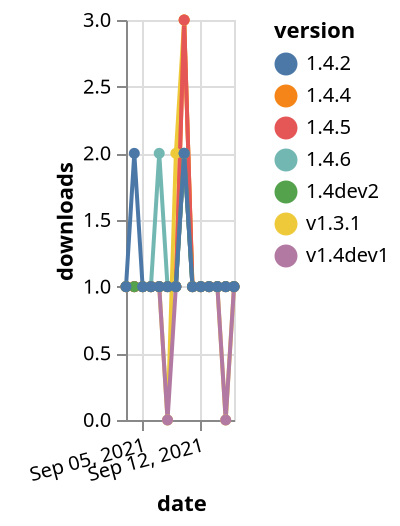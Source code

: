 {"$schema": "https://vega.github.io/schema/vega-lite/v5.json", "description": "A simple bar chart with embedded data.", "data": {"values": [{"date": "2021-09-03", "total": 257, "delta": 1, "version": "v1.3.1"}, {"date": "2021-09-04", "total": 258, "delta": 1, "version": "v1.3.1"}, {"date": "2021-09-05", "total": 259, "delta": 1, "version": "v1.3.1"}, {"date": "2021-09-06", "total": 260, "delta": 1, "version": "v1.3.1"}, {"date": "2021-09-07", "total": 261, "delta": 1, "version": "v1.3.1"}, {"date": "2021-09-08", "total": 261, "delta": 0, "version": "v1.3.1"}, {"date": "2021-09-09", "total": 263, "delta": 2, "version": "v1.3.1"}, {"date": "2021-09-10", "total": 266, "delta": 3, "version": "v1.3.1"}, {"date": "2021-09-11", "total": 267, "delta": 1, "version": "v1.3.1"}, {"date": "2021-09-12", "total": 268, "delta": 1, "version": "v1.3.1"}, {"date": "2021-09-13", "total": 269, "delta": 1, "version": "v1.3.1"}, {"date": "2021-09-14", "total": 270, "delta": 1, "version": "v1.3.1"}, {"date": "2021-09-15", "total": 270, "delta": 0, "version": "v1.3.1"}, {"date": "2021-09-16", "total": 271, "delta": 1, "version": "v1.3.1"}, {"date": "2021-09-03", "total": 168, "delta": 1, "version": "1.4.4"}, {"date": "2021-09-04", "total": 169, "delta": 1, "version": "1.4.4"}, {"date": "2021-09-05", "total": 170, "delta": 1, "version": "1.4.4"}, {"date": "2021-09-06", "total": 171, "delta": 1, "version": "1.4.4"}, {"date": "2021-09-07", "total": 172, "delta": 1, "version": "1.4.4"}, {"date": "2021-09-08", "total": 173, "delta": 1, "version": "1.4.4"}, {"date": "2021-09-09", "total": 174, "delta": 1, "version": "1.4.4"}, {"date": "2021-09-10", "total": 177, "delta": 3, "version": "1.4.4"}, {"date": "2021-09-11", "total": 178, "delta": 1, "version": "1.4.4"}, {"date": "2021-09-12", "total": 179, "delta": 1, "version": "1.4.4"}, {"date": "2021-09-13", "total": 180, "delta": 1, "version": "1.4.4"}, {"date": "2021-09-14", "total": 181, "delta": 1, "version": "1.4.4"}, {"date": "2021-09-15", "total": 182, "delta": 1, "version": "1.4.4"}, {"date": "2021-09-16", "total": 183, "delta": 1, "version": "1.4.4"}, {"date": "2021-09-03", "total": 159, "delta": 1, "version": "1.4.6"}, {"date": "2021-09-04", "total": 160, "delta": 1, "version": "1.4.6"}, {"date": "2021-09-05", "total": 161, "delta": 1, "version": "1.4.6"}, {"date": "2021-09-06", "total": 162, "delta": 1, "version": "1.4.6"}, {"date": "2021-09-07", "total": 164, "delta": 2, "version": "1.4.6"}, {"date": "2021-09-08", "total": 165, "delta": 1, "version": "1.4.6"}, {"date": "2021-09-09", "total": 166, "delta": 1, "version": "1.4.6"}, {"date": "2021-09-10", "total": 168, "delta": 2, "version": "1.4.6"}, {"date": "2021-09-11", "total": 169, "delta": 1, "version": "1.4.6"}, {"date": "2021-09-12", "total": 170, "delta": 1, "version": "1.4.6"}, {"date": "2021-09-13", "total": 171, "delta": 1, "version": "1.4.6"}, {"date": "2021-09-14", "total": 172, "delta": 1, "version": "1.4.6"}, {"date": "2021-09-15", "total": 173, "delta": 1, "version": "1.4.6"}, {"date": "2021-09-16", "total": 174, "delta": 1, "version": "1.4.6"}, {"date": "2021-09-03", "total": 255, "delta": 1, "version": "v1.4dev1"}, {"date": "2021-09-04", "total": 256, "delta": 1, "version": "v1.4dev1"}, {"date": "2021-09-05", "total": 257, "delta": 1, "version": "v1.4dev1"}, {"date": "2021-09-06", "total": 258, "delta": 1, "version": "v1.4dev1"}, {"date": "2021-09-07", "total": 259, "delta": 1, "version": "v1.4dev1"}, {"date": "2021-09-08", "total": 259, "delta": 0, "version": "v1.4dev1"}, {"date": "2021-09-09", "total": 260, "delta": 1, "version": "v1.4dev1"}, {"date": "2021-09-10", "total": 262, "delta": 2, "version": "v1.4dev1"}, {"date": "2021-09-11", "total": 263, "delta": 1, "version": "v1.4dev1"}, {"date": "2021-09-12", "total": 264, "delta": 1, "version": "v1.4dev1"}, {"date": "2021-09-13", "total": 265, "delta": 1, "version": "v1.4dev1"}, {"date": "2021-09-14", "total": 266, "delta": 1, "version": "v1.4dev1"}, {"date": "2021-09-15", "total": 266, "delta": 0, "version": "v1.4dev1"}, {"date": "2021-09-16", "total": 267, "delta": 1, "version": "v1.4dev1"}, {"date": "2021-09-03", "total": 163, "delta": 1, "version": "1.4.5"}, {"date": "2021-09-04", "total": 164, "delta": 1, "version": "1.4.5"}, {"date": "2021-09-05", "total": 165, "delta": 1, "version": "1.4.5"}, {"date": "2021-09-06", "total": 166, "delta": 1, "version": "1.4.5"}, {"date": "2021-09-07", "total": 167, "delta": 1, "version": "1.4.5"}, {"date": "2021-09-08", "total": 168, "delta": 1, "version": "1.4.5"}, {"date": "2021-09-09", "total": 169, "delta": 1, "version": "1.4.5"}, {"date": "2021-09-10", "total": 172, "delta": 3, "version": "1.4.5"}, {"date": "2021-09-11", "total": 173, "delta": 1, "version": "1.4.5"}, {"date": "2021-09-12", "total": 174, "delta": 1, "version": "1.4.5"}, {"date": "2021-09-13", "total": 175, "delta": 1, "version": "1.4.5"}, {"date": "2021-09-14", "total": 176, "delta": 1, "version": "1.4.5"}, {"date": "2021-09-15", "total": 177, "delta": 1, "version": "1.4.5"}, {"date": "2021-09-16", "total": 178, "delta": 1, "version": "1.4.5"}, {"date": "2021-09-03", "total": 259, "delta": 1, "version": "1.4dev2"}, {"date": "2021-09-04", "total": 260, "delta": 1, "version": "1.4dev2"}, {"date": "2021-09-05", "total": 261, "delta": 1, "version": "1.4dev2"}, {"date": "2021-09-06", "total": 262, "delta": 1, "version": "1.4dev2"}, {"date": "2021-09-07", "total": 263, "delta": 1, "version": "1.4dev2"}, {"date": "2021-09-08", "total": 264, "delta": 1, "version": "1.4dev2"}, {"date": "2021-09-09", "total": 265, "delta": 1, "version": "1.4dev2"}, {"date": "2021-09-10", "total": 267, "delta": 2, "version": "1.4dev2"}, {"date": "2021-09-11", "total": 268, "delta": 1, "version": "1.4dev2"}, {"date": "2021-09-12", "total": 269, "delta": 1, "version": "1.4dev2"}, {"date": "2021-09-13", "total": 270, "delta": 1, "version": "1.4dev2"}, {"date": "2021-09-14", "total": 271, "delta": 1, "version": "1.4dev2"}, {"date": "2021-09-15", "total": 272, "delta": 1, "version": "1.4dev2"}, {"date": "2021-09-16", "total": 273, "delta": 1, "version": "1.4dev2"}, {"date": "2021-09-03", "total": 195, "delta": 1, "version": "1.4.2"}, {"date": "2021-09-04", "total": 197, "delta": 2, "version": "1.4.2"}, {"date": "2021-09-05", "total": 198, "delta": 1, "version": "1.4.2"}, {"date": "2021-09-06", "total": 199, "delta": 1, "version": "1.4.2"}, {"date": "2021-09-07", "total": 200, "delta": 1, "version": "1.4.2"}, {"date": "2021-09-08", "total": 201, "delta": 1, "version": "1.4.2"}, {"date": "2021-09-09", "total": 202, "delta": 1, "version": "1.4.2"}, {"date": "2021-09-10", "total": 204, "delta": 2, "version": "1.4.2"}, {"date": "2021-09-11", "total": 205, "delta": 1, "version": "1.4.2"}, {"date": "2021-09-12", "total": 206, "delta": 1, "version": "1.4.2"}, {"date": "2021-09-13", "total": 207, "delta": 1, "version": "1.4.2"}, {"date": "2021-09-14", "total": 208, "delta": 1, "version": "1.4.2"}, {"date": "2021-09-15", "total": 209, "delta": 1, "version": "1.4.2"}, {"date": "2021-09-16", "total": 210, "delta": 1, "version": "1.4.2"}]}, "width": "container", "mark": {"type": "line", "point": {"filled": true}}, "encoding": {"x": {"field": "date", "type": "temporal", "timeUnit": "yearmonthdate", "title": "date", "axis": {"labelAngle": -15}}, "y": {"field": "delta", "type": "quantitative", "title": "downloads"}, "color": {"field": "version", "type": "nominal"}, "tooltip": {"field": "delta"}}}